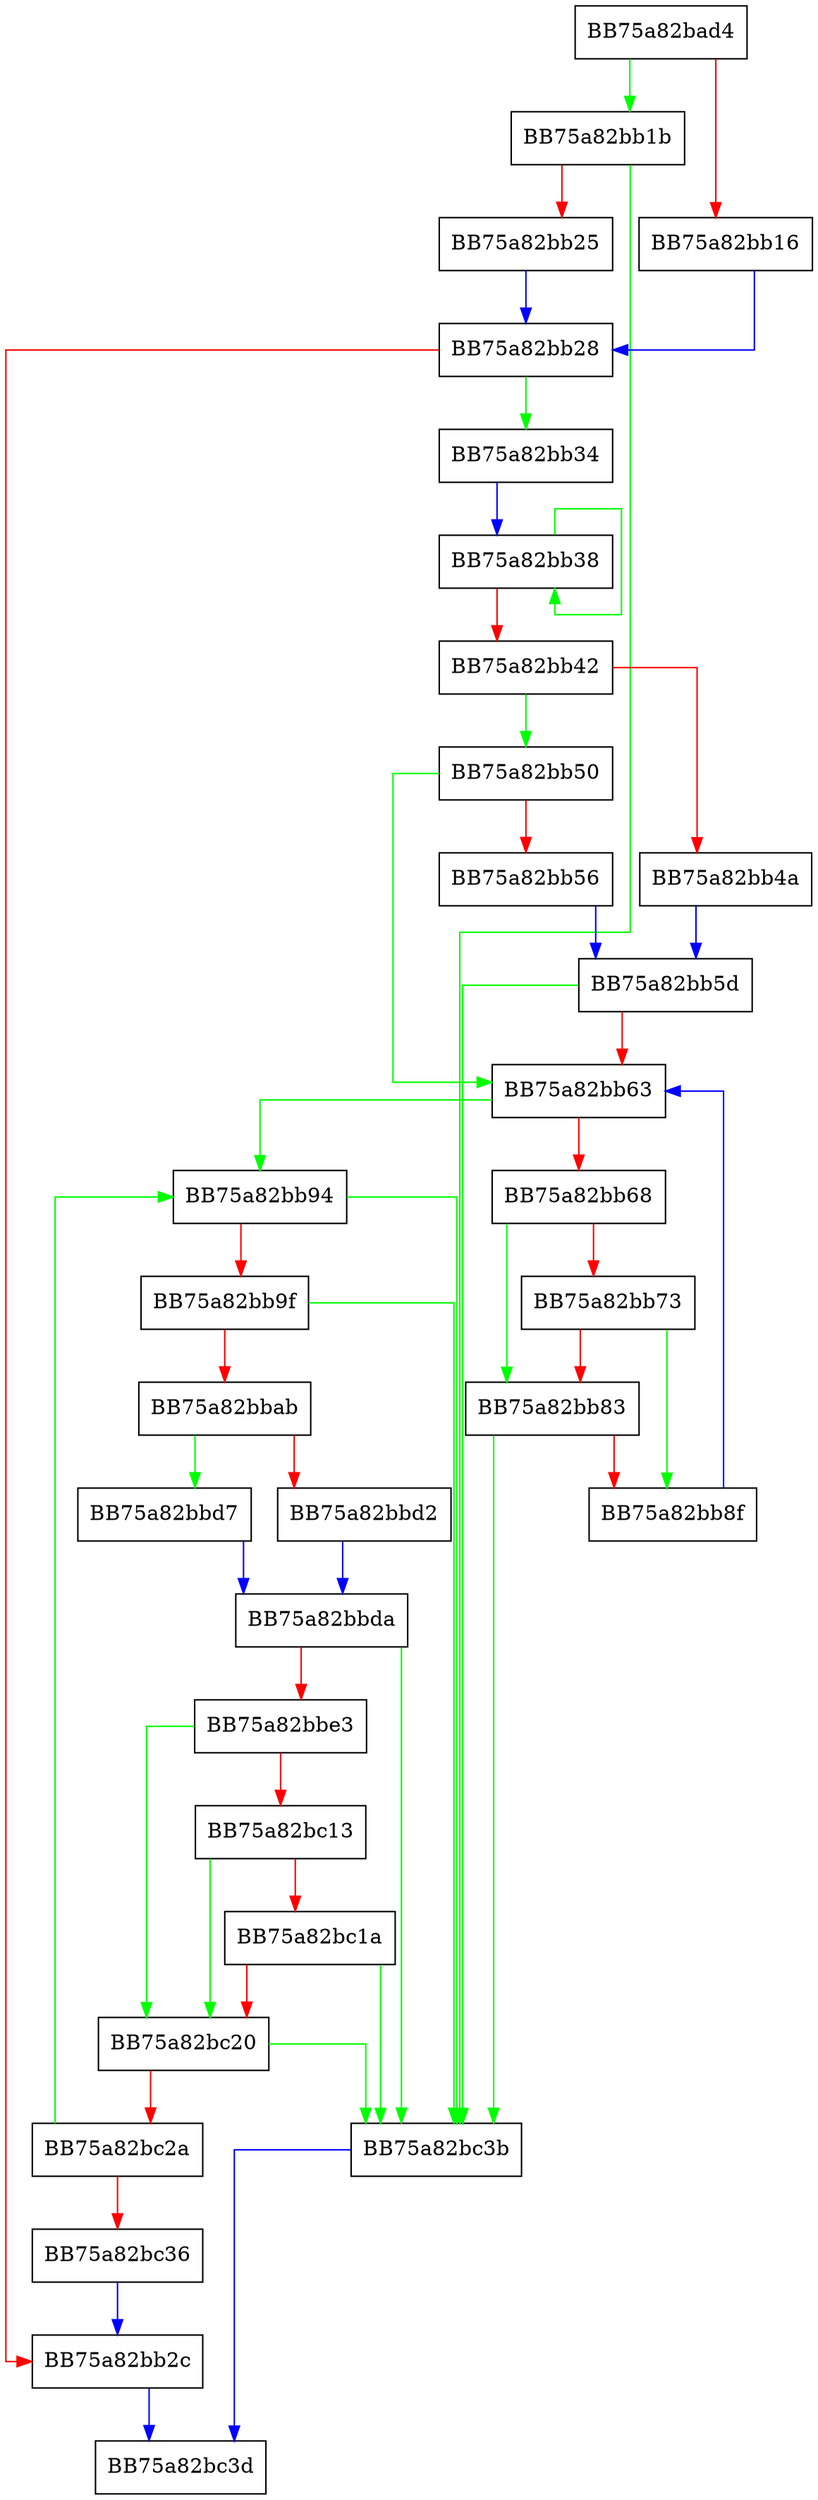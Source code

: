 digraph ValidateImpl {
  node [shape="box"];
  graph [splines=ortho];
  BB75a82bad4 -> BB75a82bb1b [color="green"];
  BB75a82bad4 -> BB75a82bb16 [color="red"];
  BB75a82bb16 -> BB75a82bb28 [color="blue"];
  BB75a82bb1b -> BB75a82bc3b [color="green"];
  BB75a82bb1b -> BB75a82bb25 [color="red"];
  BB75a82bb25 -> BB75a82bb28 [color="blue"];
  BB75a82bb28 -> BB75a82bb34 [color="green"];
  BB75a82bb28 -> BB75a82bb2c [color="red"];
  BB75a82bb2c -> BB75a82bc3d [color="blue"];
  BB75a82bb34 -> BB75a82bb38 [color="blue"];
  BB75a82bb38 -> BB75a82bb38 [color="green"];
  BB75a82bb38 -> BB75a82bb42 [color="red"];
  BB75a82bb42 -> BB75a82bb50 [color="green"];
  BB75a82bb42 -> BB75a82bb4a [color="red"];
  BB75a82bb4a -> BB75a82bb5d [color="blue"];
  BB75a82bb50 -> BB75a82bb63 [color="green"];
  BB75a82bb50 -> BB75a82bb56 [color="red"];
  BB75a82bb56 -> BB75a82bb5d [color="blue"];
  BB75a82bb5d -> BB75a82bc3b [color="green"];
  BB75a82bb5d -> BB75a82bb63 [color="red"];
  BB75a82bb63 -> BB75a82bb94 [color="green"];
  BB75a82bb63 -> BB75a82bb68 [color="red"];
  BB75a82bb68 -> BB75a82bb83 [color="green"];
  BB75a82bb68 -> BB75a82bb73 [color="red"];
  BB75a82bb73 -> BB75a82bb8f [color="green"];
  BB75a82bb73 -> BB75a82bb83 [color="red"];
  BB75a82bb83 -> BB75a82bc3b [color="green"];
  BB75a82bb83 -> BB75a82bb8f [color="red"];
  BB75a82bb8f -> BB75a82bb63 [color="blue"];
  BB75a82bb94 -> BB75a82bc3b [color="green"];
  BB75a82bb94 -> BB75a82bb9f [color="red"];
  BB75a82bb9f -> BB75a82bc3b [color="green"];
  BB75a82bb9f -> BB75a82bbab [color="red"];
  BB75a82bbab -> BB75a82bbd7 [color="green"];
  BB75a82bbab -> BB75a82bbd2 [color="red"];
  BB75a82bbd2 -> BB75a82bbda [color="blue"];
  BB75a82bbd7 -> BB75a82bbda [color="blue"];
  BB75a82bbda -> BB75a82bc3b [color="green"];
  BB75a82bbda -> BB75a82bbe3 [color="red"];
  BB75a82bbe3 -> BB75a82bc20 [color="green"];
  BB75a82bbe3 -> BB75a82bc13 [color="red"];
  BB75a82bc13 -> BB75a82bc20 [color="green"];
  BB75a82bc13 -> BB75a82bc1a [color="red"];
  BB75a82bc1a -> BB75a82bc3b [color="green"];
  BB75a82bc1a -> BB75a82bc20 [color="red"];
  BB75a82bc20 -> BB75a82bc3b [color="green"];
  BB75a82bc20 -> BB75a82bc2a [color="red"];
  BB75a82bc2a -> BB75a82bb94 [color="green"];
  BB75a82bc2a -> BB75a82bc36 [color="red"];
  BB75a82bc36 -> BB75a82bb2c [color="blue"];
  BB75a82bc3b -> BB75a82bc3d [color="blue"];
}
